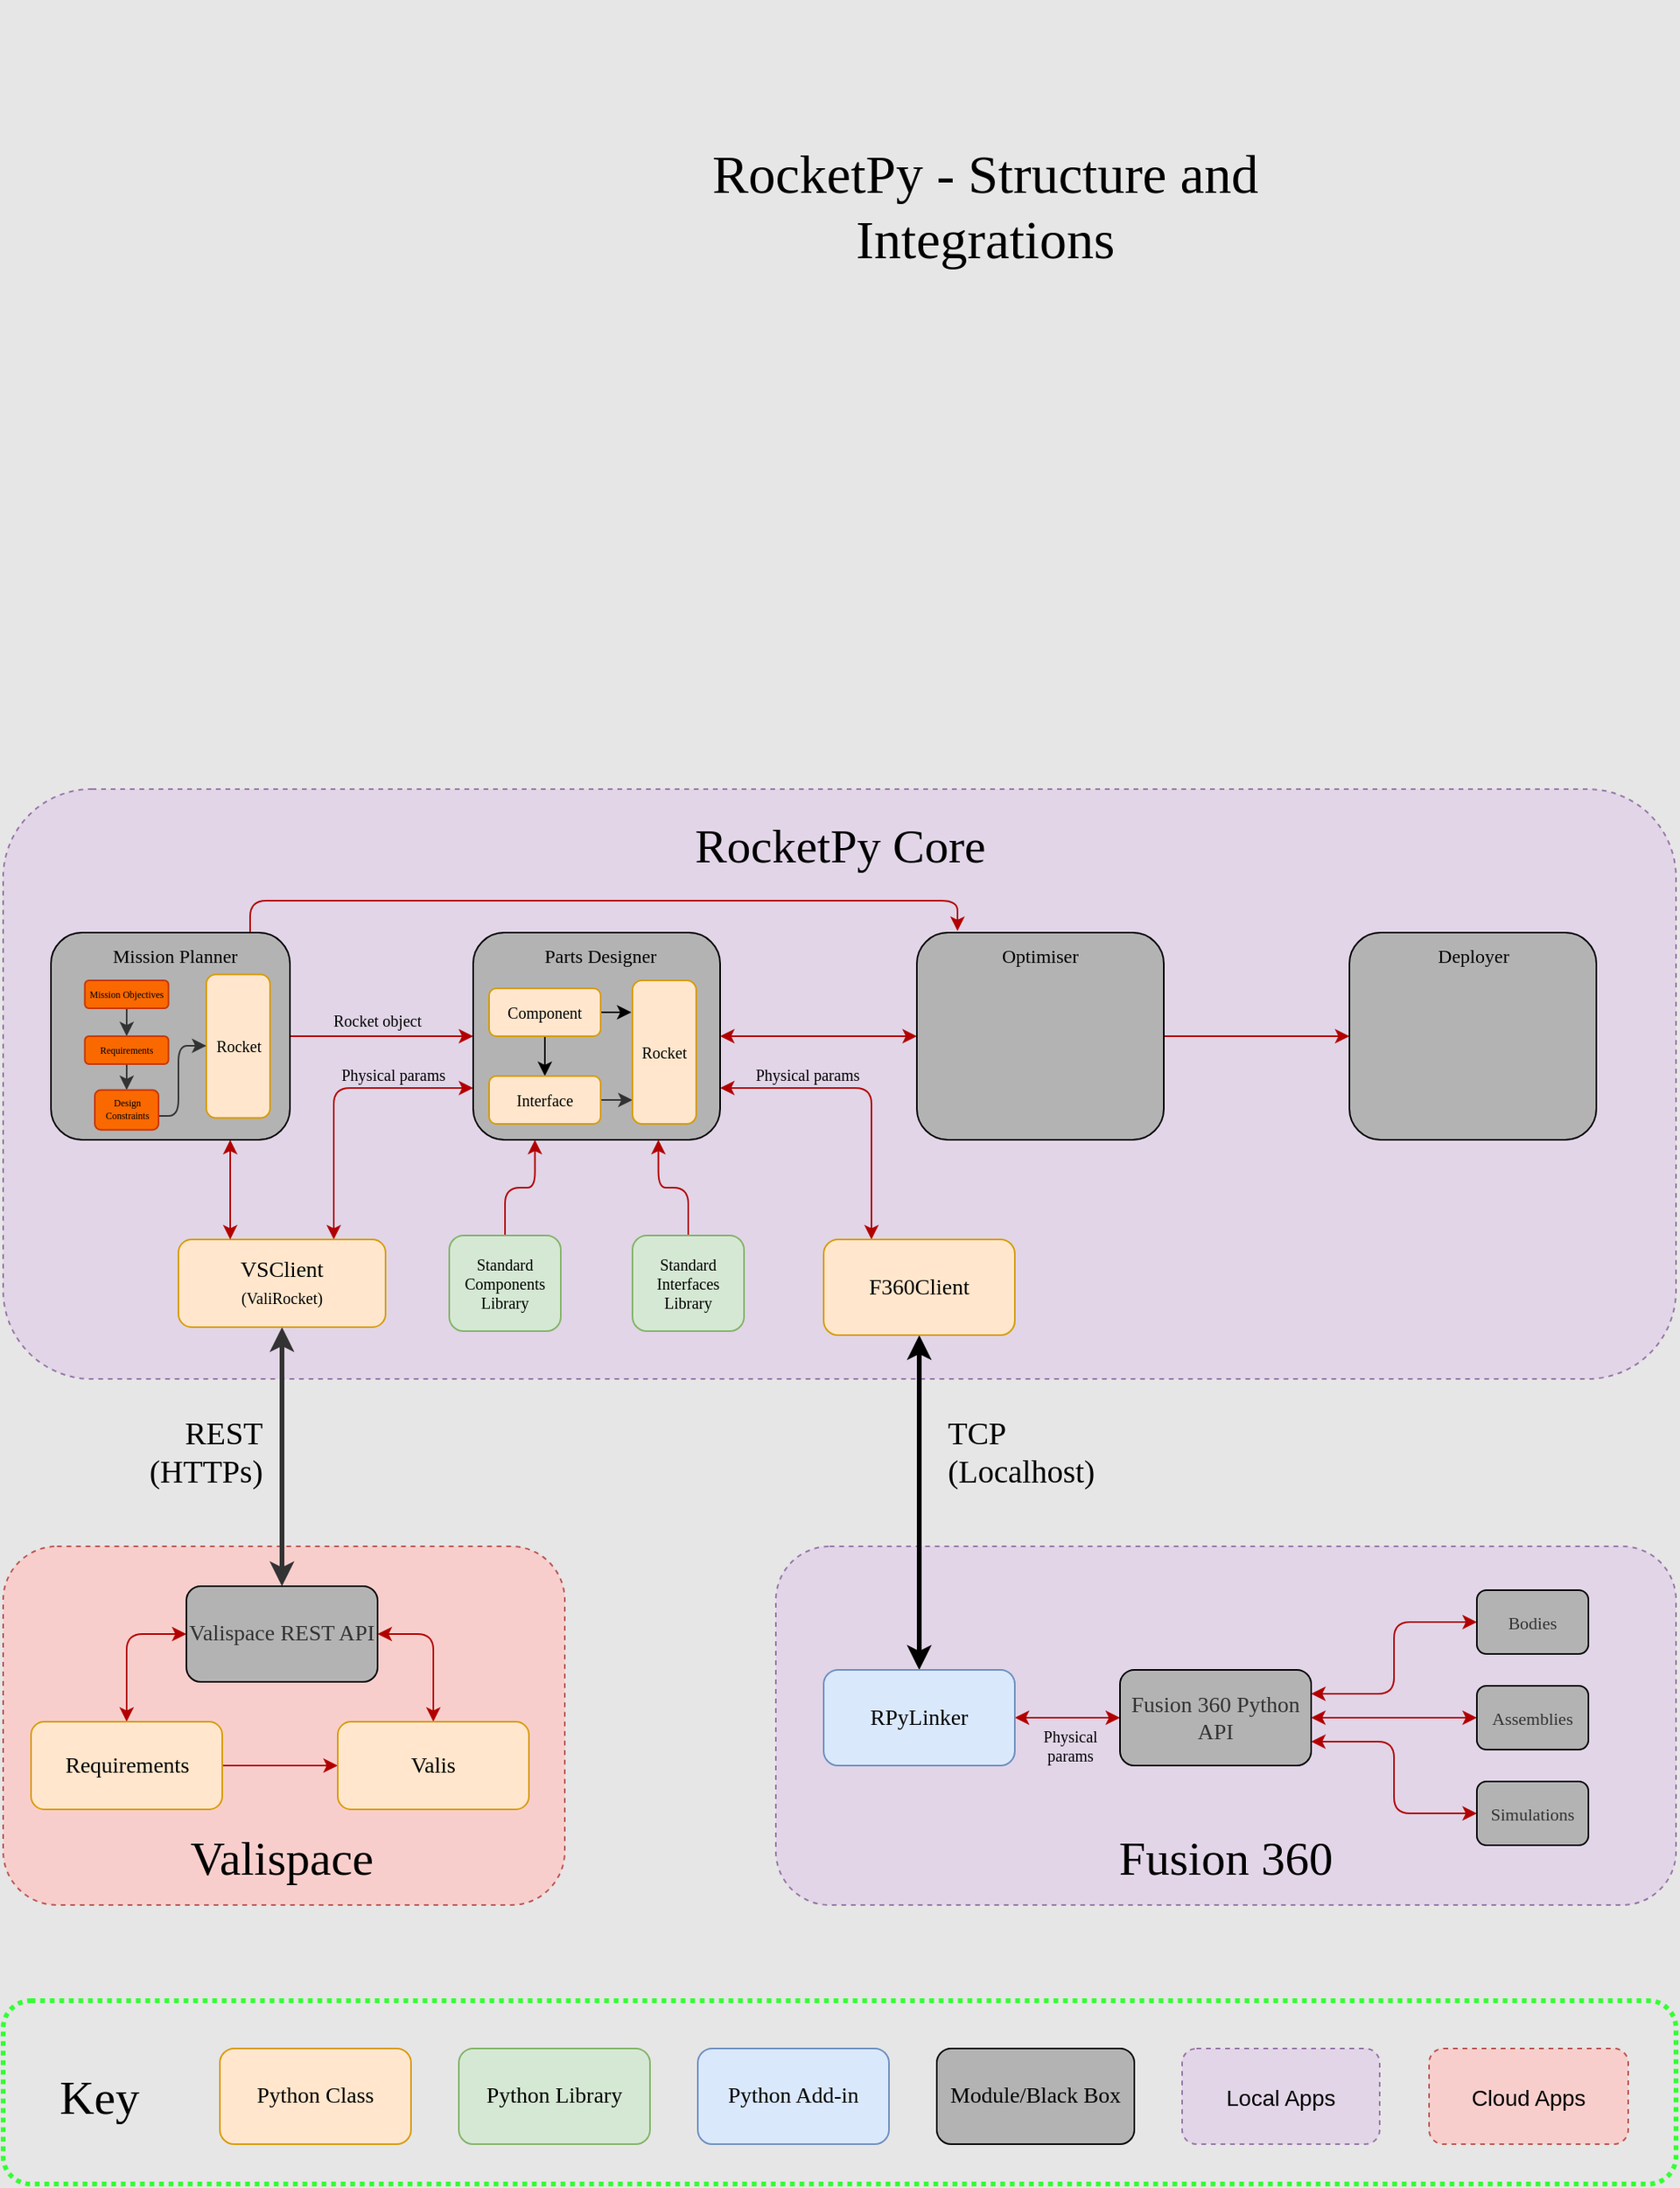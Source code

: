 <mxfile version="14.7.0" type="device"><diagram id="CBhhSlvV4TSZD_NFqNw8" name="Page-1"><mxGraphModel dx="1422" dy="794" grid="1" gridSize="5" guides="1" tooltips="1" connect="1" arrows="1" fold="1" page="1" pageScale="1" pageWidth="4681" pageHeight="3300" background="#E6E6E6" math="0" shadow="0"><root><mxCell id="0"/><mxCell id="1" parent="0"/><mxCell id="SwX5QnUCMjqNOXKMfuhw-78" value="" style="rounded=1;whiteSpace=wrap;html=1;shadow=0;dashed=1;fontFamily=Verdana;fontSize=10;fillColor=none;strokeWidth=3;dashPattern=1 1;strokeColor=#33FF33;" vertex="1" parent="1"><mxGeometry x="1535" y="1775" width="1050" height="115" as="geometry"/></mxCell><mxCell id="SwX5QnUCMjqNOXKMfuhw-1" value="" style="rounded=1;whiteSpace=wrap;html=1;fillColor=#e1d5e7;shadow=0;strokeColor=#9673a6;dashed=1;" vertex="1" parent="1"><mxGeometry x="1535" y="1015" width="1050" height="370" as="geometry"/></mxCell><mxCell id="SwX5QnUCMjqNOXKMfuhw-2" value="" style="rounded=1;whiteSpace=wrap;html=1;fillColor=#e1d5e7;strokeColor=#9673a6;dashed=1;" vertex="1" parent="1"><mxGeometry x="2020" y="1490" width="565" height="225" as="geometry"/></mxCell><mxCell id="SwX5QnUCMjqNOXKMfuhw-3" value="Fusion 360" style="text;html=1;strokeColor=none;fillColor=none;align=center;verticalAlign=middle;whiteSpace=wrap;rounded=0;fontSize=30;fontFamily=Verdana;" vertex="1" parent="1"><mxGeometry x="2216.25" y="1675" width="172.5" height="20" as="geometry"/></mxCell><mxCell id="SwX5QnUCMjqNOXKMfuhw-4" value="RocketPy Core" style="text;html=1;strokeColor=none;fillColor=none;align=center;verticalAlign=middle;whiteSpace=wrap;rounded=0;fontSize=30;fontFamily=Verdana;" vertex="1" parent="1"><mxGeometry x="1932.5" y="1040" width="255" height="20" as="geometry"/></mxCell><mxCell id="SwX5QnUCMjqNOXKMfuhw-9" style="edgeStyle=orthogonalEdgeStyle;rounded=1;orthogonalLoop=1;jettySize=auto;html=1;fontFamily=Verdana;fontSize=14;startArrow=classic;startFill=1;strokeWidth=3;exitX=0.5;exitY=1;exitDx=0;exitDy=0;entryX=0.5;entryY=0;entryDx=0;entryDy=0;" edge="1" parent="1" source="SwX5QnUCMjqNOXKMfuhw-7" target="SwX5QnUCMjqNOXKMfuhw-8"><mxGeometry relative="1" as="geometry"><Array as="points"><mxPoint x="2110" y="1540"/><mxPoint x="2110" y="1540"/></Array></mxGeometry></mxCell><mxCell id="SwX5QnUCMjqNOXKMfuhw-99" style="edgeStyle=orthogonalEdgeStyle;rounded=1;orthogonalLoop=1;jettySize=auto;html=1;exitX=0.25;exitY=0;exitDx=0;exitDy=0;entryX=1;entryY=0.75;entryDx=0;entryDy=0;fontFamily=Verdana;fontSize=4;startArrow=classic;startFill=1;endArrow=classic;endFill=1;strokeColor=#B20000;strokeWidth=1;fillColor=#e51400;" edge="1" parent="1" source="SwX5QnUCMjqNOXKMfuhw-7" target="SwX5QnUCMjqNOXKMfuhw-10"><mxGeometry relative="1" as="geometry"/></mxCell><mxCell id="SwX5QnUCMjqNOXKMfuhw-7" value="F360Client" style="rounded=1;whiteSpace=wrap;html=1;fontFamily=Verdana;fontSize=14;fillColor=#ffe6cc;strokeColor=#d79b00;" vertex="1" parent="1"><mxGeometry x="2050" y="1297.5" width="120" height="60" as="geometry"/></mxCell><mxCell id="SwX5QnUCMjqNOXKMfuhw-59" style="edgeStyle=orthogonalEdgeStyle;rounded=1;orthogonalLoop=1;jettySize=auto;html=1;entryX=0;entryY=0.5;entryDx=0;entryDy=0;fontFamily=Verdana;fontSize=30;startArrow=classic;startFill=1;endArrow=classic;endFill=1;strokeColor=#B20000;strokeWidth=1;fillColor=#e51400;" edge="1" parent="1" source="SwX5QnUCMjqNOXKMfuhw-8" target="SwX5QnUCMjqNOXKMfuhw-58"><mxGeometry relative="1" as="geometry"/></mxCell><mxCell id="SwX5QnUCMjqNOXKMfuhw-8" value="RPyLinker" style="rounded=1;whiteSpace=wrap;html=1;fontFamily=Verdana;fontSize=14;fillColor=#dae8fc;strokeColor=#6c8ebf;" vertex="1" parent="1"><mxGeometry x="2050" y="1567.5" width="120" height="60" as="geometry"/></mxCell><mxCell id="SwX5QnUCMjqNOXKMfuhw-97" style="edgeStyle=orthogonalEdgeStyle;rounded=1;orthogonalLoop=1;jettySize=auto;html=1;exitX=0;exitY=0.75;exitDx=0;exitDy=0;entryX=0.75;entryY=0;entryDx=0;entryDy=0;fontFamily=Verdana;fontSize=4;startArrow=classic;startFill=1;endArrow=classic;endFill=1;strokeColor=#B20000;strokeWidth=1;fillColor=#e51400;" edge="1" parent="1" source="SwX5QnUCMjqNOXKMfuhw-10" target="SwX5QnUCMjqNOXKMfuhw-29"><mxGeometry relative="1" as="geometry"/></mxCell><mxCell id="SwX5QnUCMjqNOXKMfuhw-10" value="" style="rounded=1;whiteSpace=wrap;html=1;fontFamily=Verdana;fontSize=14;fillColor=#B3B3B3;" vertex="1" parent="1"><mxGeometry x="1830" y="1105" width="155" height="130" as="geometry"/></mxCell><mxCell id="SwX5QnUCMjqNOXKMfuhw-74" style="edgeStyle=orthogonalEdgeStyle;rounded=1;orthogonalLoop=1;jettySize=auto;html=1;entryX=0.25;entryY=1;entryDx=0;entryDy=0;fontFamily=Verdana;fontSize=10;startArrow=none;startFill=0;endArrow=classic;endFill=1;strokeColor=#B20000;strokeWidth=1;fillColor=#e51400;" edge="1" parent="1" source="SwX5QnUCMjqNOXKMfuhw-12" target="SwX5QnUCMjqNOXKMfuhw-10"><mxGeometry relative="1" as="geometry"/></mxCell><mxCell id="SwX5QnUCMjqNOXKMfuhw-12" value="Standard Components Library" style="rounded=1;whiteSpace=wrap;html=1;fontFamily=Verdana;fontSize=10;fillColor=#d5e8d4;strokeColor=#82b366;" vertex="1" parent="1"><mxGeometry x="1815" y="1295" width="70" height="60" as="geometry"/></mxCell><mxCell id="SwX5QnUCMjqNOXKMfuhw-22" style="edgeStyle=orthogonalEdgeStyle;rounded=0;orthogonalLoop=1;jettySize=auto;html=1;entryX=0.5;entryY=0;entryDx=0;entryDy=0;fontFamily=Verdana;fontSize=10;startArrow=none;startFill=0;endArrow=classic;endFill=1;strokeWidth=1;" edge="1" parent="1" source="SwX5QnUCMjqNOXKMfuhw-14" target="SwX5QnUCMjqNOXKMfuhw-15"><mxGeometry relative="1" as="geometry"/></mxCell><mxCell id="SwX5QnUCMjqNOXKMfuhw-24" style="edgeStyle=orthogonalEdgeStyle;rounded=0;orthogonalLoop=1;jettySize=auto;html=1;entryX=-0.017;entryY=0.227;entryDx=0;entryDy=0;fontFamily=Verdana;fontSize=10;startArrow=none;startFill=0;endArrow=classic;endFill=1;strokeWidth=1;entryPerimeter=0;exitX=1;exitY=0.5;exitDx=0;exitDy=0;" edge="1" parent="1" source="SwX5QnUCMjqNOXKMfuhw-14" target="SwX5QnUCMjqNOXKMfuhw-16"><mxGeometry relative="1" as="geometry"><Array as="points"/></mxGeometry></mxCell><mxCell id="SwX5QnUCMjqNOXKMfuhw-14" value="Component" style="rounded=1;whiteSpace=wrap;html=1;fontFamily=Verdana;fontSize=10;fillColor=#ffe6cc;strokeColor=#d79b00;" vertex="1" parent="1"><mxGeometry x="1840" y="1140" width="70" height="30" as="geometry"/></mxCell><mxCell id="SwX5QnUCMjqNOXKMfuhw-70" style="edgeStyle=orthogonalEdgeStyle;rounded=1;orthogonalLoop=1;jettySize=auto;html=1;entryX=0.019;entryY=0.836;entryDx=0;entryDy=0;entryPerimeter=0;fontFamily=Verdana;fontSize=11;startArrow=none;startFill=0;endArrow=classic;endFill=1;strokeColor=#333333;strokeWidth=1;" edge="1" parent="1" source="SwX5QnUCMjqNOXKMfuhw-15" target="SwX5QnUCMjqNOXKMfuhw-16"><mxGeometry relative="1" as="geometry"/></mxCell><mxCell id="SwX5QnUCMjqNOXKMfuhw-15" value="Interface" style="rounded=1;whiteSpace=wrap;html=1;fontFamily=Verdana;fontSize=10;fillColor=#ffe6cc;strokeColor=#d79b00;" vertex="1" parent="1"><mxGeometry x="1840" y="1195" width="70" height="30" as="geometry"/></mxCell><mxCell id="SwX5QnUCMjqNOXKMfuhw-16" value="Rocket" style="rounded=1;whiteSpace=wrap;html=1;fontFamily=Verdana;fontSize=10;fillColor=#ffe6cc;strokeColor=#d79b00;" vertex="1" parent="1"><mxGeometry x="1930" y="1135" width="40" height="90" as="geometry"/></mxCell><mxCell id="SwX5QnUCMjqNOXKMfuhw-75" style="edgeStyle=orthogonalEdgeStyle;rounded=1;orthogonalLoop=1;jettySize=auto;html=1;entryX=0.75;entryY=1;entryDx=0;entryDy=0;fontFamily=Verdana;fontSize=10;startArrow=none;startFill=0;endArrow=classic;endFill=1;strokeColor=#B20000;strokeWidth=1;fillColor=#e51400;" edge="1" parent="1" source="SwX5QnUCMjqNOXKMfuhw-17" target="SwX5QnUCMjqNOXKMfuhw-10"><mxGeometry relative="1" as="geometry"/></mxCell><mxCell id="SwX5QnUCMjqNOXKMfuhw-17" value="Standard Interfaces&lt;br style=&quot;font-size: 10px;&quot;&gt;Library" style="rounded=1;whiteSpace=wrap;html=1;fontFamily=Verdana;fontSize=10;fillColor=#d5e8d4;strokeColor=#82b366;" vertex="1" parent="1"><mxGeometry x="1930" y="1295" width="70" height="60" as="geometry"/></mxCell><mxCell id="SwX5QnUCMjqNOXKMfuhw-25" value="&lt;font style=&quot;font-size: 12px&quot;&gt;Parts Designer&lt;/font&gt;" style="text;html=1;strokeColor=none;fillColor=none;align=center;verticalAlign=middle;whiteSpace=wrap;rounded=0;fontSize=12;fontFamily=Verdana;" vertex="1" parent="1"><mxGeometry x="1860" y="1110" width="100" height="20" as="geometry"/></mxCell><mxCell id="SwX5QnUCMjqNOXKMfuhw-26" value="TCP (Localhost)" style="text;html=1;strokeColor=none;fillColor=none;align=left;verticalAlign=middle;whiteSpace=wrap;rounded=0;fontSize=20;fontFamily=Verdana;" vertex="1" parent="1"><mxGeometry x="2126" y="1420" width="40" height="20" as="geometry"/></mxCell><mxCell id="SwX5QnUCMjqNOXKMfuhw-28" value="" style="rounded=1;whiteSpace=wrap;html=1;fillColor=#f8cecc;shadow=0;strokeColor=#b85450;dashed=1;" vertex="1" parent="1"><mxGeometry x="1535" y="1490" width="352.5" height="225" as="geometry"/></mxCell><mxCell id="SwX5QnUCMjqNOXKMfuhw-100" style="edgeStyle=orthogonalEdgeStyle;rounded=1;orthogonalLoop=1;jettySize=auto;html=1;entryX=0.5;entryY=0;entryDx=0;entryDy=0;fontFamily=Verdana;fontSize=4;startArrow=classic;startFill=1;endArrow=classic;endFill=1;strokeColor=#333333;strokeWidth=3;" edge="1" parent="1" source="SwX5QnUCMjqNOXKMfuhw-29" target="SwX5QnUCMjqNOXKMfuhw-33"><mxGeometry relative="1" as="geometry"/></mxCell><mxCell id="SwX5QnUCMjqNOXKMfuhw-29" value="VSClient&lt;br&gt;&lt;font style=&quot;font-size: 10px&quot;&gt;(ValiRocket)&lt;/font&gt;" style="rounded=1;whiteSpace=wrap;html=1;fontFamily=Verdana;fontSize=14;fillColor=#ffe6cc;strokeColor=#d79b00;" vertex="1" parent="1"><mxGeometry x="1645" y="1297.5" width="130" height="55" as="geometry"/></mxCell><mxCell id="SwX5QnUCMjqNOXKMfuhw-31" value="Valispace" style="text;html=1;strokeColor=none;fillColor=none;align=center;verticalAlign=middle;whiteSpace=wrap;rounded=0;fontSize=30;fontFamily=Verdana;" vertex="1" parent="1"><mxGeometry x="1625" y="1675" width="170" height="20" as="geometry"/></mxCell><mxCell id="SwX5QnUCMjqNOXKMfuhw-33" value="Valispace REST API" style="rounded=1;whiteSpace=wrap;html=1;fontFamily=Verdana;fontSize=14;fontColor=#333333;fillColor=#B3B3B3;" vertex="1" parent="1"><mxGeometry x="1650" y="1515" width="120" height="60" as="geometry"/></mxCell><mxCell id="SwX5QnUCMjqNOXKMfuhw-35" value="RocketPy - Structure and Integrations" style="text;html=1;strokeColor=none;fillColor=none;align=center;verticalAlign=middle;whiteSpace=wrap;rounded=0;fontSize=34;fontFamily=Verdana;fontStyle=0" vertex="1" parent="1"><mxGeometry x="1935" y="520" width="432.5" height="260" as="geometry"/></mxCell><mxCell id="SwX5QnUCMjqNOXKMfuhw-38" value="REST (HTTPs)" style="text;html=1;strokeColor=none;fillColor=none;align=right;verticalAlign=middle;whiteSpace=wrap;rounded=0;fontSize=20;fontFamily=Verdana;" vertex="1" parent="1"><mxGeometry x="1660" y="1420" width="40" height="20" as="geometry"/></mxCell><mxCell id="SwX5QnUCMjqNOXKMfuhw-46" style="edgeStyle=orthogonalEdgeStyle;rounded=1;orthogonalLoop=1;jettySize=auto;html=1;fontFamily=Verdana;fontSize=34;startArrow=none;startFill=0;endArrow=classic;endFill=1;strokeWidth=1;fillColor=#e51400;strokeColor=#B20000;" edge="1" parent="1" source="SwX5QnUCMjqNOXKMfuhw-42" target="SwX5QnUCMjqNOXKMfuhw-43"><mxGeometry relative="1" as="geometry"/></mxCell><mxCell id="SwX5QnUCMjqNOXKMfuhw-101" style="edgeStyle=orthogonalEdgeStyle;rounded=1;orthogonalLoop=1;jettySize=auto;html=1;entryX=0;entryY=0.5;entryDx=0;entryDy=0;fontFamily=Verdana;fontSize=4;startArrow=classic;startFill=1;endArrow=classic;endFill=1;strokeColor=#B20000;strokeWidth=1;fillColor=#e51400;" edge="1" parent="1" source="SwX5QnUCMjqNOXKMfuhw-42" target="SwX5QnUCMjqNOXKMfuhw-33"><mxGeometry relative="1" as="geometry"/></mxCell><mxCell id="SwX5QnUCMjqNOXKMfuhw-42" value="Requirements" style="rounded=1;whiteSpace=wrap;html=1;fontFamily=Verdana;fontSize=14;fillColor=#ffe6cc;strokeColor=#d79b00;" vertex="1" parent="1"><mxGeometry x="1552.5" y="1600" width="120" height="55" as="geometry"/></mxCell><mxCell id="SwX5QnUCMjqNOXKMfuhw-102" style="edgeStyle=orthogonalEdgeStyle;rounded=1;orthogonalLoop=1;jettySize=auto;html=1;entryX=1;entryY=0.5;entryDx=0;entryDy=0;fontFamily=Verdana;fontSize=4;startArrow=classic;startFill=1;endArrow=classic;endFill=1;strokeColor=#B20000;strokeWidth=1;fillColor=#e51400;" edge="1" parent="1" source="SwX5QnUCMjqNOXKMfuhw-43" target="SwX5QnUCMjqNOXKMfuhw-33"><mxGeometry relative="1" as="geometry"/></mxCell><mxCell id="SwX5QnUCMjqNOXKMfuhw-43" value="Valis" style="rounded=1;whiteSpace=wrap;html=1;fontFamily=Verdana;fontSize=14;fillColor=#ffe6cc;strokeColor=#d79b00;" vertex="1" parent="1"><mxGeometry x="1745" y="1600" width="120" height="55" as="geometry"/></mxCell><mxCell id="SwX5QnUCMjqNOXKMfuhw-49" value="Python Class" style="rounded=1;whiteSpace=wrap;html=1;fontFamily=Verdana;fontSize=14;fillColor=#ffe6cc;strokeColor=#d79b00;" vertex="1" parent="1"><mxGeometry x="1671" y="1805" width="120" height="60" as="geometry"/></mxCell><mxCell id="SwX5QnUCMjqNOXKMfuhw-50" value="Python Library" style="rounded=1;whiteSpace=wrap;html=1;fontFamily=Verdana;fontSize=14;fillColor=#d5e8d4;strokeColor=#82b366;" vertex="1" parent="1"><mxGeometry x="1821" y="1805" width="120" height="60" as="geometry"/></mxCell><mxCell id="SwX5QnUCMjqNOXKMfuhw-51" value="Python Add-in" style="rounded=1;whiteSpace=wrap;html=1;fontFamily=Verdana;fontSize=14;fillColor=#dae8fc;strokeColor=#6c8ebf;" vertex="1" parent="1"><mxGeometry x="1971" y="1805" width="120" height="60" as="geometry"/></mxCell><mxCell id="SwX5QnUCMjqNOXKMfuhw-52" value="Module/Black Box" style="rounded=1;whiteSpace=wrap;html=1;fontFamily=Verdana;fontSize=14;fillColor=#B3B3B3;" vertex="1" parent="1"><mxGeometry x="2121" y="1805" width="124" height="60" as="geometry"/></mxCell><mxCell id="SwX5QnUCMjqNOXKMfuhw-53" value="&lt;font style=&quot;font-size: 14px&quot;&gt;Local Apps&lt;/font&gt;" style="rounded=1;whiteSpace=wrap;html=1;fillColor=#e1d5e7;shadow=0;strokeColor=#9673a6;dashed=1;fontSize=15;" vertex="1" parent="1"><mxGeometry x="2275" y="1805" width="124" height="60" as="geometry"/></mxCell><mxCell id="SwX5QnUCMjqNOXKMfuhw-56" value="Key" style="text;html=1;align=center;verticalAlign=middle;resizable=0;points=[];autosize=1;strokeColor=none;fontSize=30;fontFamily=Verdana;" vertex="1" parent="1"><mxGeometry x="1560" y="1812.5" width="70" height="45" as="geometry"/></mxCell><mxCell id="SwX5QnUCMjqNOXKMfuhw-57" value="&lt;font style=&quot;font-size: 14px&quot;&gt;Cloud Apps&lt;/font&gt;" style="rounded=1;whiteSpace=wrap;html=1;fillColor=#f8cecc;shadow=0;strokeColor=#b85450;dashed=1;fontSize=15;" vertex="1" parent="1"><mxGeometry x="2430" y="1805" width="125" height="60" as="geometry"/></mxCell><mxCell id="SwX5QnUCMjqNOXKMfuhw-58" value="Fusion 360 Python API" style="rounded=1;whiteSpace=wrap;html=1;fontFamily=Verdana;fontSize=14;fontColor=#333333;fillColor=#B3B3B3;" vertex="1" parent="1"><mxGeometry x="2236" y="1567.5" width="120" height="60" as="geometry"/></mxCell><mxCell id="SwX5QnUCMjqNOXKMfuhw-64" style="edgeStyle=orthogonalEdgeStyle;rounded=1;orthogonalLoop=1;jettySize=auto;html=1;entryX=1;entryY=0.25;entryDx=0;entryDy=0;fontFamily=Verdana;fontSize=11;startArrow=classic;startFill=1;endArrow=classic;endFill=1;strokeColor=#B20000;strokeWidth=1;fillColor=#e51400;" edge="1" parent="1" source="SwX5QnUCMjqNOXKMfuhw-60" target="SwX5QnUCMjqNOXKMfuhw-58"><mxGeometry relative="1" as="geometry"/></mxCell><mxCell id="SwX5QnUCMjqNOXKMfuhw-60" value="Bodies" style="rounded=1;whiteSpace=wrap;html=1;fontFamily=Verdana;fontSize=11;fontColor=#333333;fillColor=#B3B3B3;" vertex="1" parent="1"><mxGeometry x="2460" y="1517.5" width="70" height="40" as="geometry"/></mxCell><mxCell id="SwX5QnUCMjqNOXKMfuhw-65" style="edgeStyle=orthogonalEdgeStyle;rounded=1;orthogonalLoop=1;jettySize=auto;html=1;entryX=1;entryY=0.5;entryDx=0;entryDy=0;fontFamily=Verdana;fontSize=11;startArrow=classic;startFill=1;endArrow=classic;endFill=1;strokeColor=#B20000;strokeWidth=1;fillColor=#e51400;" edge="1" parent="1" source="SwX5QnUCMjqNOXKMfuhw-61" target="SwX5QnUCMjqNOXKMfuhw-58"><mxGeometry relative="1" as="geometry"/></mxCell><mxCell id="SwX5QnUCMjqNOXKMfuhw-61" value="Assemblies" style="rounded=1;whiteSpace=wrap;html=1;fontFamily=Verdana;fontSize=11;fontColor=#333333;fillColor=#B3B3B3;" vertex="1" parent="1"><mxGeometry x="2460" y="1577.5" width="70" height="40" as="geometry"/></mxCell><mxCell id="SwX5QnUCMjqNOXKMfuhw-66" style="edgeStyle=orthogonalEdgeStyle;rounded=1;orthogonalLoop=1;jettySize=auto;html=1;entryX=1;entryY=0.75;entryDx=0;entryDy=0;fontFamily=Verdana;fontSize=11;startArrow=classic;startFill=1;endArrow=classic;endFill=1;strokeColor=#B20000;strokeWidth=1;fillColor=#e51400;" edge="1" parent="1" source="SwX5QnUCMjqNOXKMfuhw-62" target="SwX5QnUCMjqNOXKMfuhw-58"><mxGeometry relative="1" as="geometry"/></mxCell><mxCell id="SwX5QnUCMjqNOXKMfuhw-62" value="Simulations" style="rounded=1;whiteSpace=wrap;html=1;fontFamily=Verdana;fontSize=11;fontColor=#333333;fillColor=#B3B3B3;" vertex="1" parent="1"><mxGeometry x="2460" y="1637.5" width="70" height="40" as="geometry"/></mxCell><mxCell id="SwX5QnUCMjqNOXKMfuhw-69" style="edgeStyle=orthogonalEdgeStyle;rounded=1;orthogonalLoop=1;jettySize=auto;html=1;entryX=0;entryY=0.5;entryDx=0;entryDy=0;fontFamily=Verdana;fontSize=11;startArrow=none;startFill=0;endArrow=classic;endFill=1;strokeColor=#B20000;strokeWidth=1;fillColor=#e51400;" edge="1" parent="1" source="SwX5QnUCMjqNOXKMfuhw-67" target="SwX5QnUCMjqNOXKMfuhw-10"><mxGeometry relative="1" as="geometry"/></mxCell><mxCell id="SwX5QnUCMjqNOXKMfuhw-96" style="edgeStyle=orthogonalEdgeStyle;rounded=1;orthogonalLoop=1;jettySize=auto;html=1;exitX=0.75;exitY=1;exitDx=0;exitDy=0;entryX=0.25;entryY=0;entryDx=0;entryDy=0;fontFamily=Verdana;fontSize=4;startArrow=classic;startFill=1;endArrow=classic;endFill=1;strokeColor=#B20000;strokeWidth=1;fillColor=#e51400;" edge="1" parent="1" source="SwX5QnUCMjqNOXKMfuhw-67" target="SwX5QnUCMjqNOXKMfuhw-29"><mxGeometry relative="1" as="geometry"/></mxCell><mxCell id="SwX5QnUCMjqNOXKMfuhw-110" style="edgeStyle=orthogonalEdgeStyle;rounded=1;orthogonalLoop=1;jettySize=auto;html=1;fontFamily=Verdana;fontSize=4;startArrow=none;startFill=0;endArrow=classic;endFill=1;strokeColor=#B20000;strokeWidth=1;fillColor=#e51400;" edge="1" parent="1" source="SwX5QnUCMjqNOXKMfuhw-67"><mxGeometry relative="1" as="geometry"><mxPoint x="2134" y="1104" as="targetPoint"/><Array as="points"><mxPoint x="1690" y="1085"/><mxPoint x="2134" y="1085"/></Array></mxGeometry></mxCell><mxCell id="SwX5QnUCMjqNOXKMfuhw-67" value="" style="rounded=1;whiteSpace=wrap;html=1;fontFamily=Verdana;fontSize=14;fillColor=#B3B3B3;" vertex="1" parent="1"><mxGeometry x="1565" y="1105" width="150" height="130" as="geometry"/></mxCell><mxCell id="SwX5QnUCMjqNOXKMfuhw-68" value="Mission Planner" style="text;html=1;strokeColor=none;fillColor=none;align=center;verticalAlign=middle;whiteSpace=wrap;rounded=0;fontSize=12;fontFamily=Verdana;" vertex="1" parent="1"><mxGeometry x="1582.5" y="1110" width="120" height="20" as="geometry"/></mxCell><mxCell id="SwX5QnUCMjqNOXKMfuhw-72" value="Rocket object" style="text;html=1;strokeColor=none;fillColor=none;align=center;verticalAlign=middle;whiteSpace=wrap;rounded=0;fontSize=10;fontFamily=Verdana;" vertex="1" parent="1"><mxGeometry x="1720" y="1150" width="100" height="20" as="geometry"/></mxCell><mxCell id="SwX5QnUCMjqNOXKMfuhw-73" value="Rocket" style="rounded=1;whiteSpace=wrap;html=1;fontFamily=Verdana;fontSize=10;fillColor=#ffe6cc;strokeColor=#d79b00;" vertex="1" parent="1"><mxGeometry x="1662.5" y="1131.25" width="40" height="90" as="geometry"/></mxCell><mxCell id="SwX5QnUCMjqNOXKMfuhw-87" style="edgeStyle=orthogonalEdgeStyle;rounded=1;orthogonalLoop=1;jettySize=auto;html=1;entryX=0.5;entryY=0;entryDx=0;entryDy=0;fontFamily=Verdana;fontSize=4;startArrow=none;startFill=0;endArrow=classic;endFill=1;strokeColor=#333333;strokeWidth=1;" edge="1" parent="1" source="SwX5QnUCMjqNOXKMfuhw-81" target="SwX5QnUCMjqNOXKMfuhw-82"><mxGeometry relative="1" as="geometry"><Array as="points"><mxPoint x="1613" y="1159"/><mxPoint x="1613" y="1159"/></Array></mxGeometry></mxCell><mxCell id="SwX5QnUCMjqNOXKMfuhw-81" value="Mission Objectives" style="rounded=1;whiteSpace=wrap;html=1;fontFamily=Verdana;fontSize=6;fillColor=#fa6800;strokeColor=#C73500;fontColor=#000000;" vertex="1" parent="1"><mxGeometry x="1586.25" y="1135" width="52.5" height="17.5" as="geometry"/></mxCell><mxCell id="SwX5QnUCMjqNOXKMfuhw-88" style="edgeStyle=orthogonalEdgeStyle;rounded=1;orthogonalLoop=1;jettySize=auto;html=1;entryX=0.5;entryY=0;entryDx=0;entryDy=0;fontFamily=Verdana;fontSize=4;startArrow=none;startFill=0;endArrow=classic;endFill=1;strokeColor=#333333;strokeWidth=1;" edge="1" parent="1" source="SwX5QnUCMjqNOXKMfuhw-82" target="SwX5QnUCMjqNOXKMfuhw-85"><mxGeometry relative="1" as="geometry"><Array as="points"><mxPoint x="1613" y="1195"/><mxPoint x="1613" y="1195"/></Array></mxGeometry></mxCell><mxCell id="SwX5QnUCMjqNOXKMfuhw-82" value="Requirements" style="rounded=1;whiteSpace=wrap;html=1;fontFamily=Verdana;fontSize=6;fillColor=#fa6800;strokeColor=#C73500;fontColor=#000000;" vertex="1" parent="1"><mxGeometry x="1586.25" y="1170" width="52.5" height="17.5" as="geometry"/></mxCell><mxCell id="SwX5QnUCMjqNOXKMfuhw-86" style="edgeStyle=orthogonalEdgeStyle;rounded=1;orthogonalLoop=1;jettySize=auto;html=1;entryX=0;entryY=0.5;entryDx=0;entryDy=0;fontFamily=Verdana;fontSize=6;startArrow=none;startFill=0;endArrow=classic;endFill=1;strokeColor=#333333;strokeWidth=1;" edge="1" parent="1" source="SwX5QnUCMjqNOXKMfuhw-85" target="SwX5QnUCMjqNOXKMfuhw-73"><mxGeometry relative="1" as="geometry"><Array as="points"><mxPoint x="1645" y="1220"/><mxPoint x="1645" y="1176"/><mxPoint x="1663" y="1176"/></Array></mxGeometry></mxCell><mxCell id="SwX5QnUCMjqNOXKMfuhw-85" value="Design Constraints" style="rounded=1;whiteSpace=wrap;html=1;fontFamily=Verdana;fontSize=6;fillColor=#fa6800;strokeColor=#C73500;fontColor=#000000;" vertex="1" parent="1"><mxGeometry x="1592.5" y="1203.75" width="40" height="25" as="geometry"/></mxCell><mxCell id="SwX5QnUCMjqNOXKMfuhw-89" value="Physical params" style="text;html=1;strokeColor=none;fillColor=none;align=center;verticalAlign=middle;whiteSpace=wrap;rounded=0;fontSize=10;fontFamily=Verdana;" vertex="1" parent="1"><mxGeometry x="1990" y="1183.75" width="100" height="20" as="geometry"/></mxCell><mxCell id="SwX5QnUCMjqNOXKMfuhw-90" value="Physical&lt;br&gt;params" style="text;html=1;strokeColor=none;fillColor=none;align=center;verticalAlign=middle;whiteSpace=wrap;rounded=0;fontSize=10;fontFamily=Verdana;" vertex="1" parent="1"><mxGeometry x="2155" y="1605" width="100" height="20" as="geometry"/></mxCell><mxCell id="SwX5QnUCMjqNOXKMfuhw-98" value="Physical params" style="text;html=1;strokeColor=none;fillColor=none;align=center;verticalAlign=middle;whiteSpace=wrap;rounded=0;fontSize=10;fontFamily=Verdana;" vertex="1" parent="1"><mxGeometry x="1730" y="1183.75" width="100" height="20" as="geometry"/></mxCell><mxCell id="SwX5QnUCMjqNOXKMfuhw-104" style="edgeStyle=orthogonalEdgeStyle;rounded=1;orthogonalLoop=1;jettySize=auto;html=1;entryX=1;entryY=0.5;entryDx=0;entryDy=0;fontFamily=Verdana;fontSize=4;startArrow=classic;startFill=1;endArrow=classic;endFill=1;strokeColor=#B20000;strokeWidth=1;fillColor=#e51400;" edge="1" parent="1" source="SwX5QnUCMjqNOXKMfuhw-103" target="SwX5QnUCMjqNOXKMfuhw-10"><mxGeometry relative="1" as="geometry"/></mxCell><mxCell id="SwX5QnUCMjqNOXKMfuhw-109" style="edgeStyle=orthogonalEdgeStyle;rounded=1;orthogonalLoop=1;jettySize=auto;html=1;entryX=0;entryY=0.5;entryDx=0;entryDy=0;fontFamily=Verdana;fontSize=4;startArrow=none;startFill=0;endArrow=classic;endFill=1;strokeColor=#B20000;strokeWidth=1;fillColor=#e51400;" edge="1" parent="1" source="SwX5QnUCMjqNOXKMfuhw-103" target="SwX5QnUCMjqNOXKMfuhw-107"><mxGeometry relative="1" as="geometry"/></mxCell><mxCell id="SwX5QnUCMjqNOXKMfuhw-103" value="" style="rounded=1;whiteSpace=wrap;html=1;fontFamily=Verdana;fontSize=14;fillColor=#B3B3B3;" vertex="1" parent="1"><mxGeometry x="2108.5" y="1105" width="155" height="130" as="geometry"/></mxCell><mxCell id="SwX5QnUCMjqNOXKMfuhw-105" value="&lt;font style=&quot;font-size: 12px&quot;&gt;Optimiser&lt;/font&gt;" style="text;html=1;strokeColor=none;fillColor=none;align=center;verticalAlign=middle;whiteSpace=wrap;rounded=0;fontSize=12;fontFamily=Verdana;" vertex="1" parent="1"><mxGeometry x="2136" y="1110" width="100" height="20" as="geometry"/></mxCell><mxCell id="SwX5QnUCMjqNOXKMfuhw-107" value="" style="rounded=1;whiteSpace=wrap;html=1;fontFamily=Verdana;fontSize=14;fillColor=#B3B3B3;" vertex="1" parent="1"><mxGeometry x="2380" y="1105" width="155" height="130" as="geometry"/></mxCell><mxCell id="SwX5QnUCMjqNOXKMfuhw-108" value="&lt;font style=&quot;font-size: 12px&quot;&gt;Deployer&lt;/font&gt;" style="text;html=1;strokeColor=none;fillColor=none;align=center;verticalAlign=middle;whiteSpace=wrap;rounded=0;fontSize=12;fontFamily=Verdana;" vertex="1" parent="1"><mxGeometry x="2407.5" y="1110" width="100" height="20" as="geometry"/></mxCell></root></mxGraphModel></diagram></mxfile>